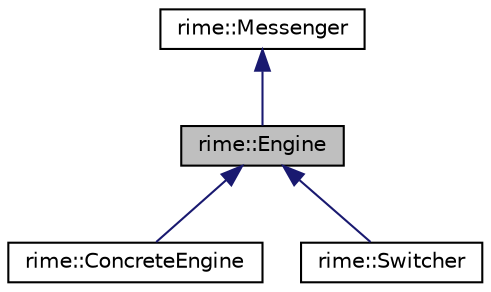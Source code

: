 digraph "rime::Engine"
{
  edge [fontname="Helvetica",fontsize="10",labelfontname="Helvetica",labelfontsize="10"];
  node [fontname="Helvetica",fontsize="10",shape=record];
  Node1 [label="rime::Engine",height=0.2,width=0.4,color="black", fillcolor="grey75", style="filled" fontcolor="black"];
  Node2 -> Node1 [dir="back",color="midnightblue",fontsize="10",style="solid",fontname="Helvetica"];
  Node2 [label="rime::Messenger",height=0.2,width=0.4,color="black", fillcolor="white", style="filled",URL="$a00096.html"];
  Node1 -> Node3 [dir="back",color="midnightblue",fontsize="10",style="solid",fontname="Helvetica"];
  Node3 [label="rime::ConcreteEngine",height=0.2,width=0.4,color="black", fillcolor="white", style="filled",URL="$a00029.html"];
  Node1 -> Node4 [dir="back",color="midnightblue",fontsize="10",style="solid",fontname="Helvetica"];
  Node4 [label="rime::Switcher",height=0.2,width=0.4,color="black", fillcolor="white", style="filled",URL="$a00194.html"];
}
